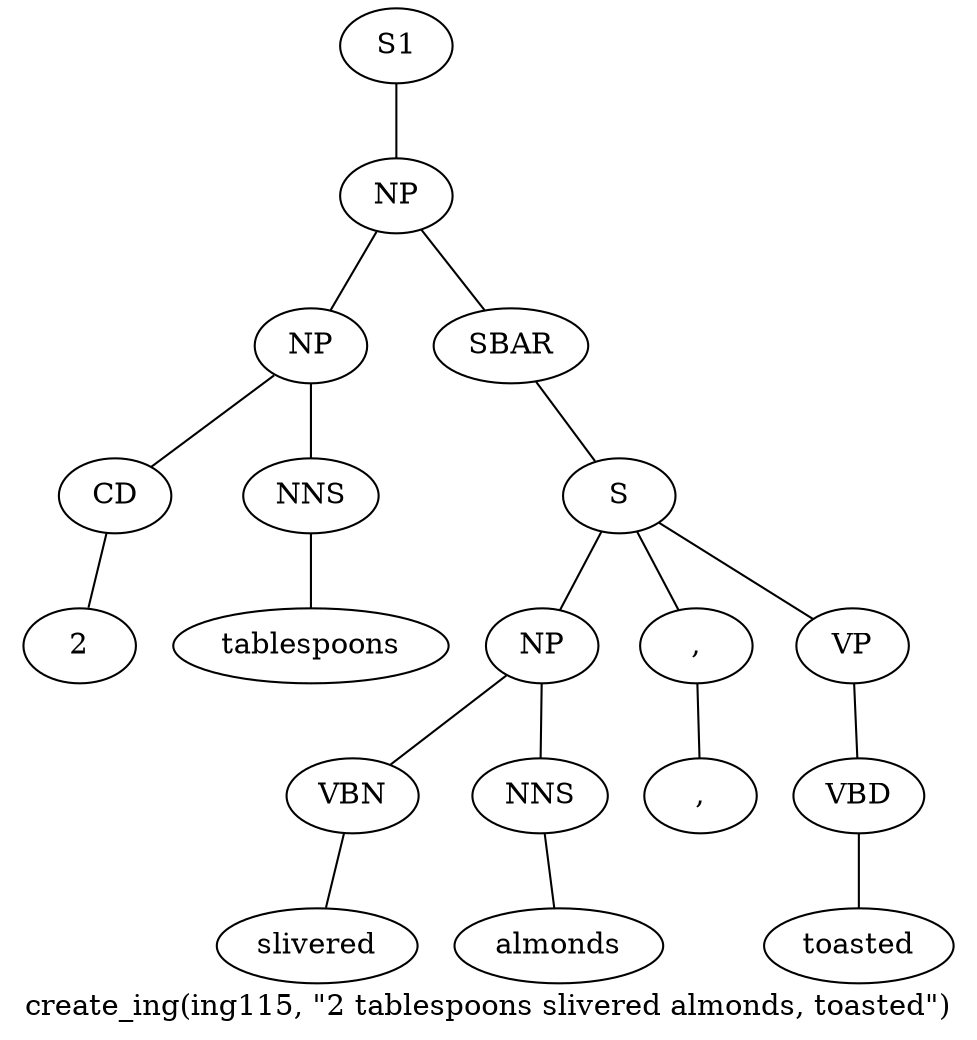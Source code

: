 graph SyntaxGraph {
	label = "create_ing(ing115, \"2 tablespoons slivered almonds, toasted\")";
	Node0 [label="S1"];
	Node1 [label="NP"];
	Node2 [label="NP"];
	Node3 [label="CD"];
	Node4 [label="2"];
	Node5 [label="NNS"];
	Node6 [label="tablespoons"];
	Node7 [label="SBAR"];
	Node8 [label="S"];
	Node9 [label="NP"];
	Node10 [label="VBN"];
	Node11 [label="slivered"];
	Node12 [label="NNS"];
	Node13 [label="almonds"];
	Node14 [label=","];
	Node15 [label=","];
	Node16 [label="VP"];
	Node17 [label="VBD"];
	Node18 [label="toasted"];

	Node0 -- Node1;
	Node1 -- Node2;
	Node1 -- Node7;
	Node2 -- Node3;
	Node2 -- Node5;
	Node3 -- Node4;
	Node5 -- Node6;
	Node7 -- Node8;
	Node8 -- Node9;
	Node8 -- Node14;
	Node8 -- Node16;
	Node9 -- Node10;
	Node9 -- Node12;
	Node10 -- Node11;
	Node12 -- Node13;
	Node14 -- Node15;
	Node16 -- Node17;
	Node17 -- Node18;
}
